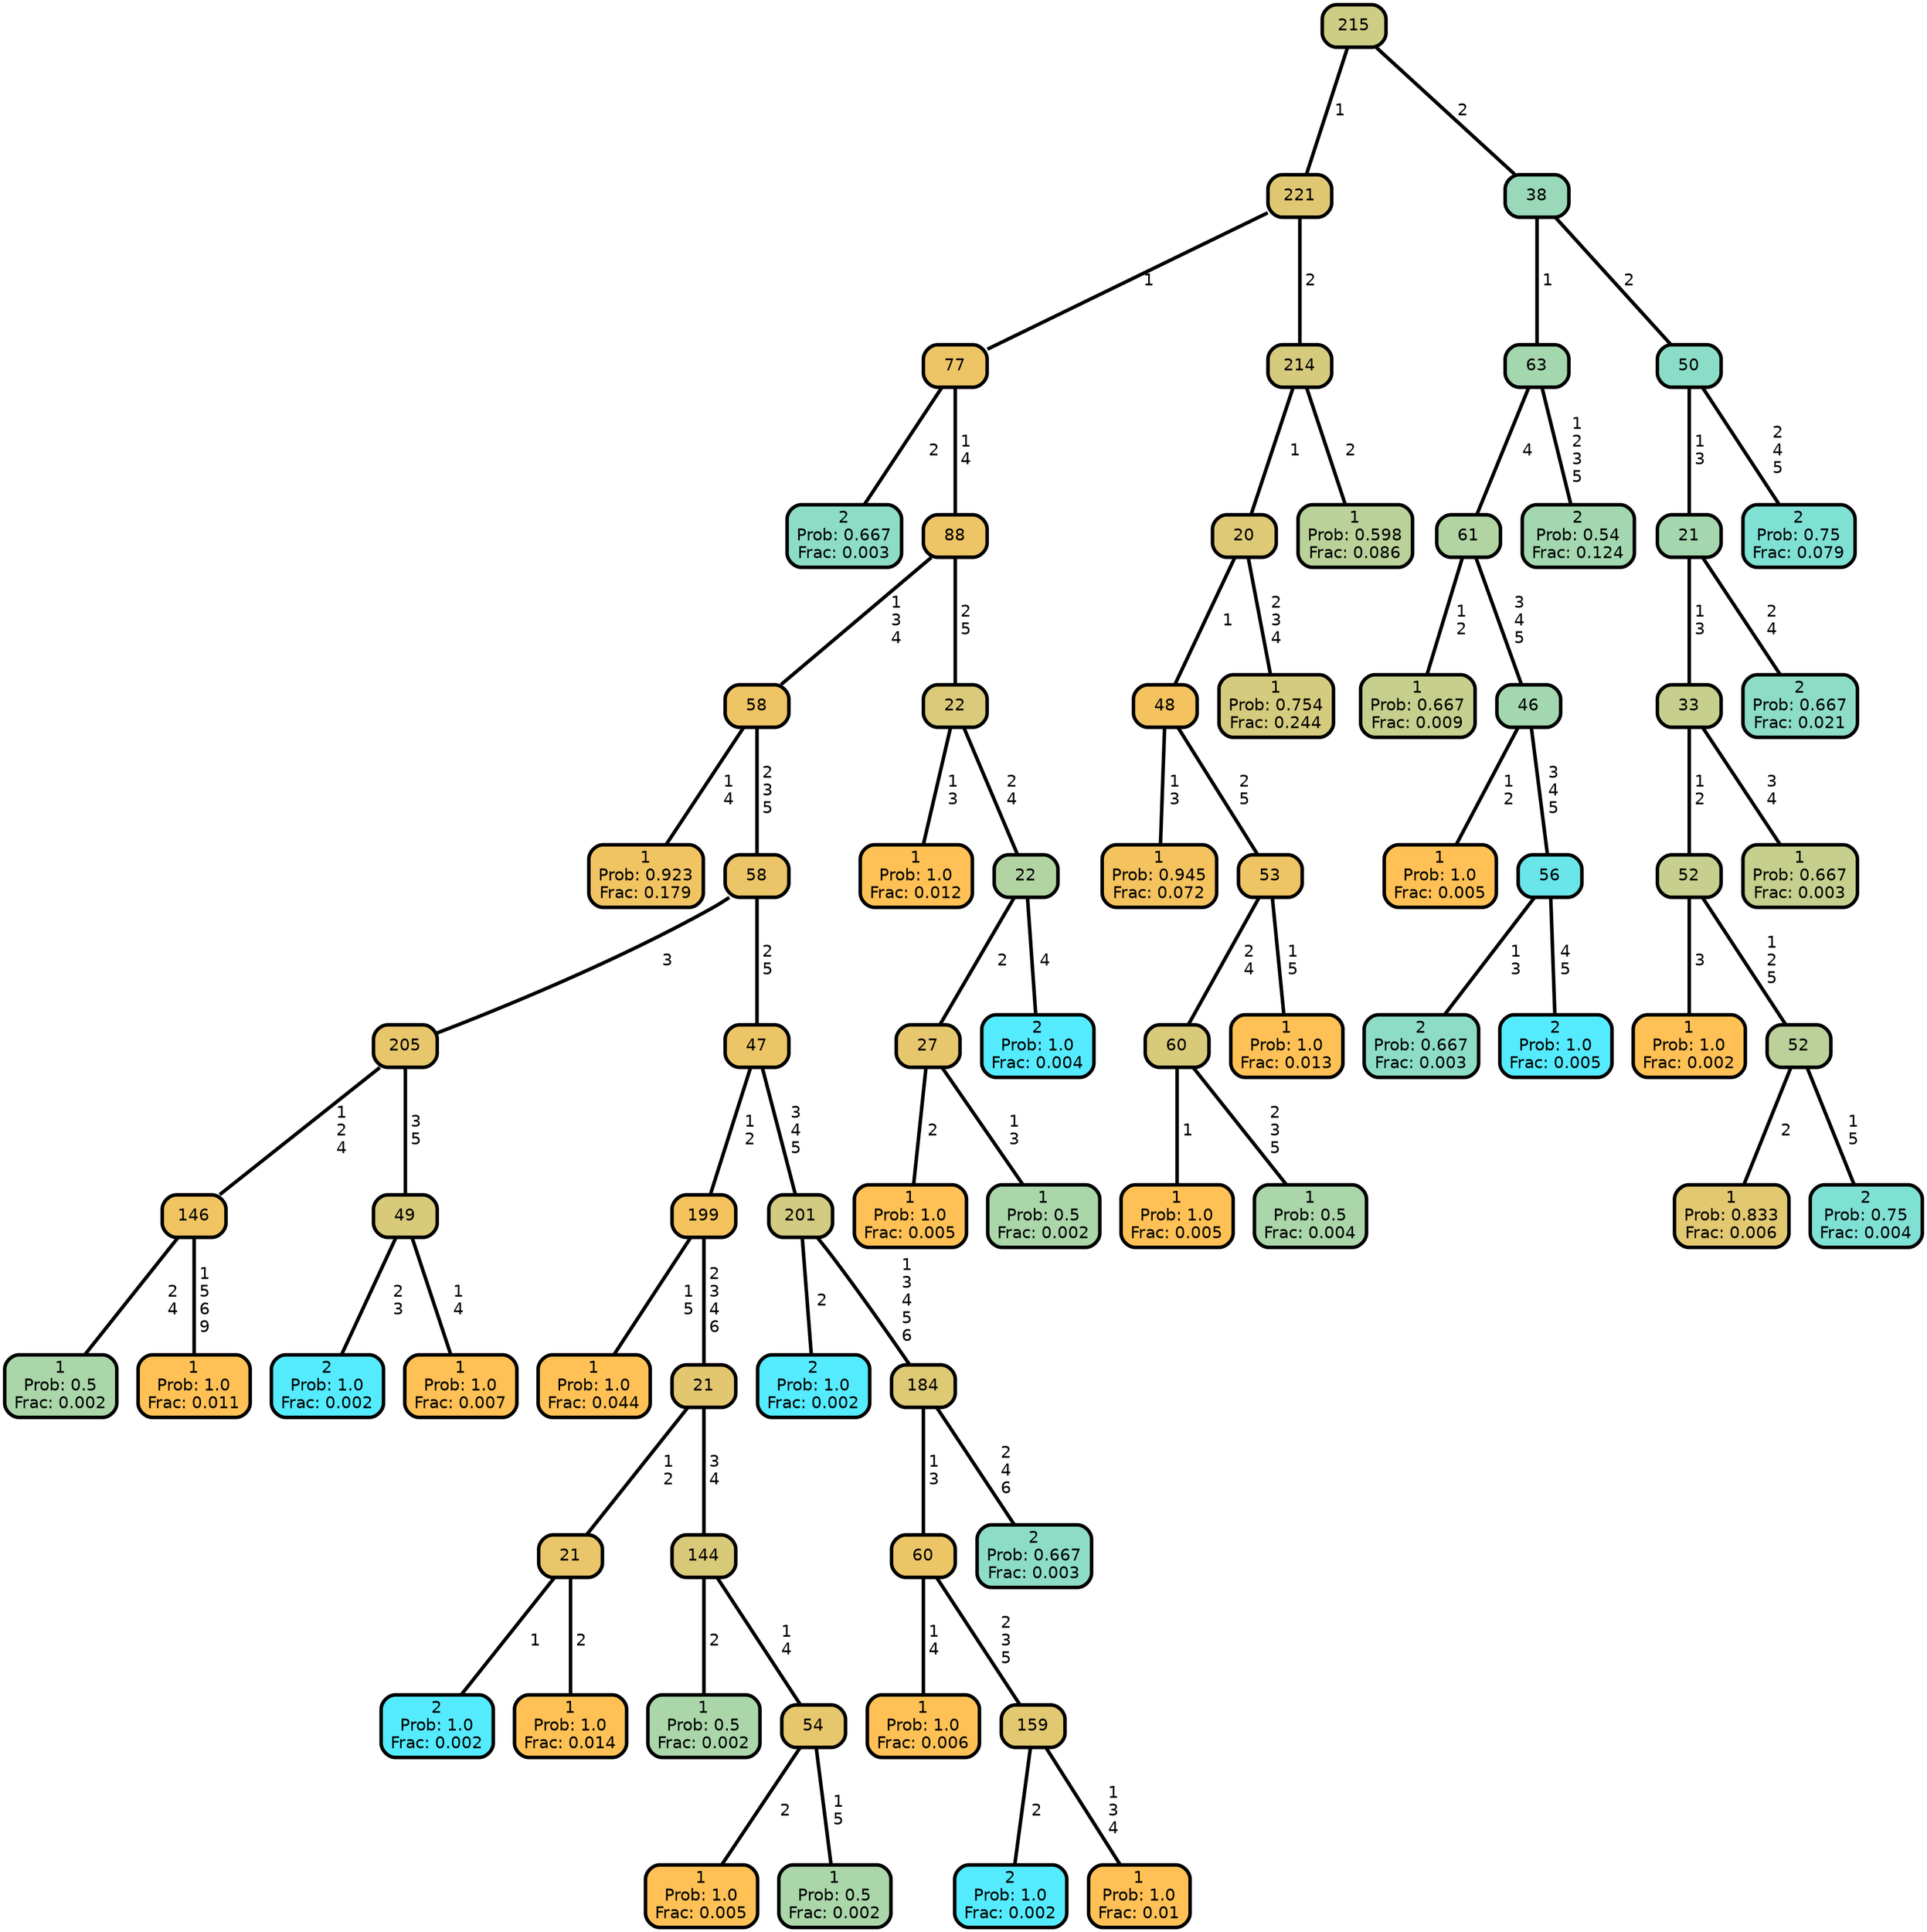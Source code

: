 graph Tree {
node [shape=box, style="filled, rounded",color="black",penwidth="3",fontcolor="black",                 fontname=helvetica] ;
graph [ranksep="0 equally", splines=straight,                 bgcolor=transparent, dpi=200] ;
edge [fontname=helvetica, color=black] ;
0 [label="2
Prob: 0.667
Frac: 0.003", fillcolor="#8dddc6"] ;
1 [label="77", fillcolor="#edc566"] ;
2 [label="1
Prob: 0.923
Frac: 0.179", fillcolor="#f1c462"] ;
3 [label="58", fillcolor="#efc464"] ;
4 [label="1
Prob: 0.5
Frac: 0.002", fillcolor="#aad6aa"] ;
5 [label="146", fillcolor="#f1c462"] ;
6 [label="1
Prob: 1.0
Frac: 0.011", fillcolor="#ffc155"] ;
7 [label="205", fillcolor="#e7c66c"] ;
8 [label="2
Prob: 1.0
Frac: 0.002", fillcolor="#55ebff"] ;
9 [label="49", fillcolor="#d9ca7a"] ;
10 [label="1
Prob: 1.0
Frac: 0.007", fillcolor="#ffc155"] ;
11 [label="58", fillcolor="#ebc568"] ;
12 [label="1
Prob: 1.0
Frac: 0.044", fillcolor="#ffc155"] ;
13 [label="199", fillcolor="#f5c35e"] ;
14 [label="2
Prob: 1.0
Frac: 0.002", fillcolor="#55ebff"] ;
15 [label="21", fillcolor="#e9c66a"] ;
16 [label="1
Prob: 1.0
Frac: 0.014", fillcolor="#ffc155"] ;
17 [label="21", fillcolor="#e3c770"] ;
18 [label="1
Prob: 0.5
Frac: 0.002", fillcolor="#aad6aa"] ;
19 [label="144", fillcolor="#d9ca7a"] ;
20 [label="1
Prob: 1.0
Frac: 0.005", fillcolor="#ffc155"] ;
21 [label="54", fillcolor="#e6c76d"] ;
22 [label="1
Prob: 0.5
Frac: 0.002", fillcolor="#aad6aa"] ;
23 [label="47", fillcolor="#ecc567"] ;
24 [label="2
Prob: 1.0
Frac: 0.002", fillcolor="#55ebff"] ;
25 [label="201", fillcolor="#d2cb81"] ;
26 [label="1
Prob: 1.0
Frac: 0.006", fillcolor="#ffc155"] ;
27 [label="60", fillcolor="#ecc567"] ;
28 [label="2
Prob: 1.0
Frac: 0.002", fillcolor="#55ebff"] ;
29 [label="159", fillcolor="#e2c871"] ;
30 [label="1
Prob: 1.0
Frac: 0.01", fillcolor="#ffc155"] ;
31 [label="184", fillcolor="#dec975"] ;
32 [label="2
Prob: 0.667
Frac: 0.003", fillcolor="#8dddc6"] ;
33 [label="88", fillcolor="#eec566"] ;
34 [label="1
Prob: 1.0
Frac: 0.012", fillcolor="#ffc155"] ;
35 [label="22", fillcolor="#daca79"] ;
36 [label="1
Prob: 1.0
Frac: 0.005", fillcolor="#ffc155"] ;
37 [label="27", fillcolor="#e6c76d"] ;
38 [label="1
Prob: 0.5
Frac: 0.002", fillcolor="#aad6aa"] ;
39 [label="22", fillcolor="#b1d4a2"] ;
40 [label="2
Prob: 1.0
Frac: 0.004", fillcolor="#55ebff"] ;
41 [label="221", fillcolor="#e0c873"] ;
42 [label="1
Prob: 0.945
Frac: 0.072", fillcolor="#f5c35e"] ;
43 [label="48", fillcolor="#f4c35f"] ;
44 [label="1
Prob: 1.0
Frac: 0.005", fillcolor="#ffc155"] ;
45 [label="60", fillcolor="#d9ca7a"] ;
46 [label="1
Prob: 0.5
Frac: 0.004", fillcolor="#aad6aa"] ;
47 [label="53", fillcolor="#efc464"] ;
48 [label="1
Prob: 1.0
Frac: 0.013", fillcolor="#ffc155"] ;
49 [label="20", fillcolor="#ddc976"] ;
50 [label="1
Prob: 0.754
Frac: 0.244", fillcolor="#d5cb7e"] ;
51 [label="214", fillcolor="#d6ca7d"] ;
52 [label="1
Prob: 0.598
Frac: 0.086", fillcolor="#bad199"] ;
53 [label="215", fillcolor="#cecd85"] ;
54 [label="1
Prob: 0.667
Frac: 0.009", fillcolor="#c6cf8d"] ;
55 [label="61", fillcolor="#b1d4a2"] ;
56 [label="1
Prob: 1.0
Frac: 0.005", fillcolor="#ffc155"] ;
57 [label="46", fillcolor="#a3d7b0"] ;
58 [label="2
Prob: 0.667
Frac: 0.003", fillcolor="#8dddc6"] ;
59 [label="56", fillcolor="#6ae5e9"] ;
60 [label="2
Prob: 1.0
Frac: 0.005", fillcolor="#55ebff"] ;
61 [label="63", fillcolor="#a5d7ae"] ;
62 [label="2
Prob: 0.54
Frac: 0.124", fillcolor="#a3d7b0"] ;
63 [label="38", fillcolor="#99d9ba"] ;
64 [label="1
Prob: 1.0
Frac: 0.002", fillcolor="#ffc155"] ;
65 [label="52", fillcolor="#c6cf8d"] ;
66 [label="1
Prob: 0.833
Frac: 0.006", fillcolor="#e2c871"] ;
67 [label="52", fillcolor="#bbd199"] ;
68 [label="2
Prob: 0.75
Frac: 0.004", fillcolor="#7fe0d4"] ;
69 [label="33", fillcolor="#c6cf8d"] ;
70 [label="1
Prob: 0.667
Frac: 0.003", fillcolor="#c6cf8d"] ;
71 [label="21", fillcolor="#a5d7ae"] ;
72 [label="2
Prob: 0.667
Frac: 0.021", fillcolor="#8dddc6"] ;
73 [label="50", fillcolor="#8bddc8"] ;
74 [label="2
Prob: 0.75
Frac: 0.079", fillcolor="#7fe0d4"] ;
1 -- 0 [label=" 2",penwidth=3] ;
1 -- 33 [label=" 1\n 4",penwidth=3] ;
3 -- 2 [label=" 1\n 4",penwidth=3] ;
3 -- 11 [label=" 2\n 3\n 5",penwidth=3] ;
5 -- 4 [label=" 2\n 4",penwidth=3] ;
5 -- 6 [label=" 1\n 5\n 6\n 9",penwidth=3] ;
7 -- 5 [label=" 1\n 2\n 4",penwidth=3] ;
7 -- 9 [label=" 3\n 5",penwidth=3] ;
9 -- 8 [label=" 2\n 3",penwidth=3] ;
9 -- 10 [label=" 1\n 4",penwidth=3] ;
11 -- 7 [label=" 3",penwidth=3] ;
11 -- 23 [label=" 2\n 5",penwidth=3] ;
13 -- 12 [label=" 1\n 5",penwidth=3] ;
13 -- 17 [label=" 2\n 3\n 4\n 6",penwidth=3] ;
15 -- 14 [label=" 1",penwidth=3] ;
15 -- 16 [label=" 2",penwidth=3] ;
17 -- 15 [label=" 1\n 2",penwidth=3] ;
17 -- 19 [label=" 3\n 4",penwidth=3] ;
19 -- 18 [label=" 2",penwidth=3] ;
19 -- 21 [label=" 1\n 4",penwidth=3] ;
21 -- 20 [label=" 2",penwidth=3] ;
21 -- 22 [label=" 1\n 5",penwidth=3] ;
23 -- 13 [label=" 1\n 2",penwidth=3] ;
23 -- 25 [label=" 3\n 4\n 5",penwidth=3] ;
25 -- 24 [label=" 2",penwidth=3] ;
25 -- 31 [label=" 1\n 3\n 4\n 5\n 6",penwidth=3] ;
27 -- 26 [label=" 1\n 4",penwidth=3] ;
27 -- 29 [label=" 2\n 3\n 5",penwidth=3] ;
29 -- 28 [label=" 2",penwidth=3] ;
29 -- 30 [label=" 1\n 3\n 4",penwidth=3] ;
31 -- 27 [label=" 1\n 3",penwidth=3] ;
31 -- 32 [label=" 2\n 4\n 6",penwidth=3] ;
33 -- 3 [label=" 1\n 3\n 4",penwidth=3] ;
33 -- 35 [label=" 2\n 5",penwidth=3] ;
35 -- 34 [label=" 1\n 3",penwidth=3] ;
35 -- 39 [label=" 2\n 4",penwidth=3] ;
37 -- 36 [label=" 2",penwidth=3] ;
37 -- 38 [label=" 1\n 3",penwidth=3] ;
39 -- 37 [label=" 2",penwidth=3] ;
39 -- 40 [label=" 4",penwidth=3] ;
41 -- 1 [label=" 1",penwidth=3] ;
41 -- 51 [label=" 2",penwidth=3] ;
43 -- 42 [label=" 1\n 3",penwidth=3] ;
43 -- 47 [label=" 2\n 5",penwidth=3] ;
45 -- 44 [label=" 1",penwidth=3] ;
45 -- 46 [label=" 2\n 3\n 5",penwidth=3] ;
47 -- 45 [label=" 2\n 4",penwidth=3] ;
47 -- 48 [label=" 1\n 5",penwidth=3] ;
49 -- 43 [label=" 1",penwidth=3] ;
49 -- 50 [label=" 2\n 3\n 4",penwidth=3] ;
51 -- 49 [label=" 1",penwidth=3] ;
51 -- 52 [label=" 2",penwidth=3] ;
53 -- 41 [label=" 1",penwidth=3] ;
53 -- 63 [label=" 2",penwidth=3] ;
55 -- 54 [label=" 1\n 2",penwidth=3] ;
55 -- 57 [label=" 3\n 4\n 5",penwidth=3] ;
57 -- 56 [label=" 1\n 2",penwidth=3] ;
57 -- 59 [label=" 3\n 4\n 5",penwidth=3] ;
59 -- 58 [label=" 1\n 3",penwidth=3] ;
59 -- 60 [label=" 4\n 5",penwidth=3] ;
61 -- 55 [label=" 4",penwidth=3] ;
61 -- 62 [label=" 1\n 2\n 3\n 5",penwidth=3] ;
63 -- 61 [label=" 1",penwidth=3] ;
63 -- 73 [label=" 2",penwidth=3] ;
65 -- 64 [label=" 3",penwidth=3] ;
65 -- 67 [label=" 1\n 2\n 5",penwidth=3] ;
67 -- 66 [label=" 2",penwidth=3] ;
67 -- 68 [label=" 1\n 5",penwidth=3] ;
69 -- 65 [label=" 1\n 2",penwidth=3] ;
69 -- 70 [label=" 3\n 4",penwidth=3] ;
71 -- 69 [label=" 1\n 3",penwidth=3] ;
71 -- 72 [label=" 2\n 4",penwidth=3] ;
73 -- 71 [label=" 1\n 3",penwidth=3] ;
73 -- 74 [label=" 2\n 4\n 5",penwidth=3] ;
{rank = same;}}